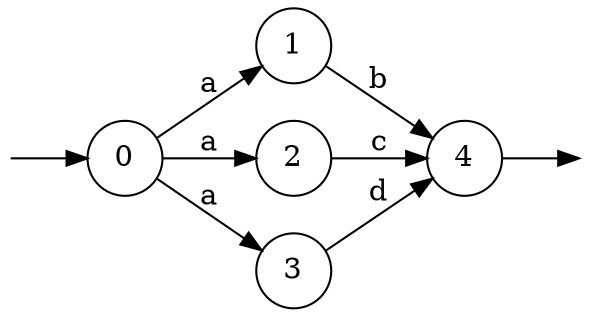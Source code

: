 /* Origins.
    node [shape = box, style = rounded]
    0 [label = "a.(b+c+d)"]
    1 [label = "b"]
    2 [label = "c"]
    3 [label = "d"]
    4 [label = "\\e"]
*/
digraph
{
  vcsn_context = "lal_char(abcd)_b"
  rankdir = LR
  {
    node [style = invis, shape = none, label = "", width = 0, height = 0]
    I0
    F4
  }
  {
    node [shape = circle]
    0
    1
    2
    3
    4
  }
  I0 -> 0
  0 -> 1 [label = "a"]
  0 -> 2 [label = "a"]
  0 -> 3 [label = "a"]
  1 -> 4 [label = "b"]
  2 -> 4 [label = "c"]
  3 -> 4 [label = "d"]
  4 -> F4
}
